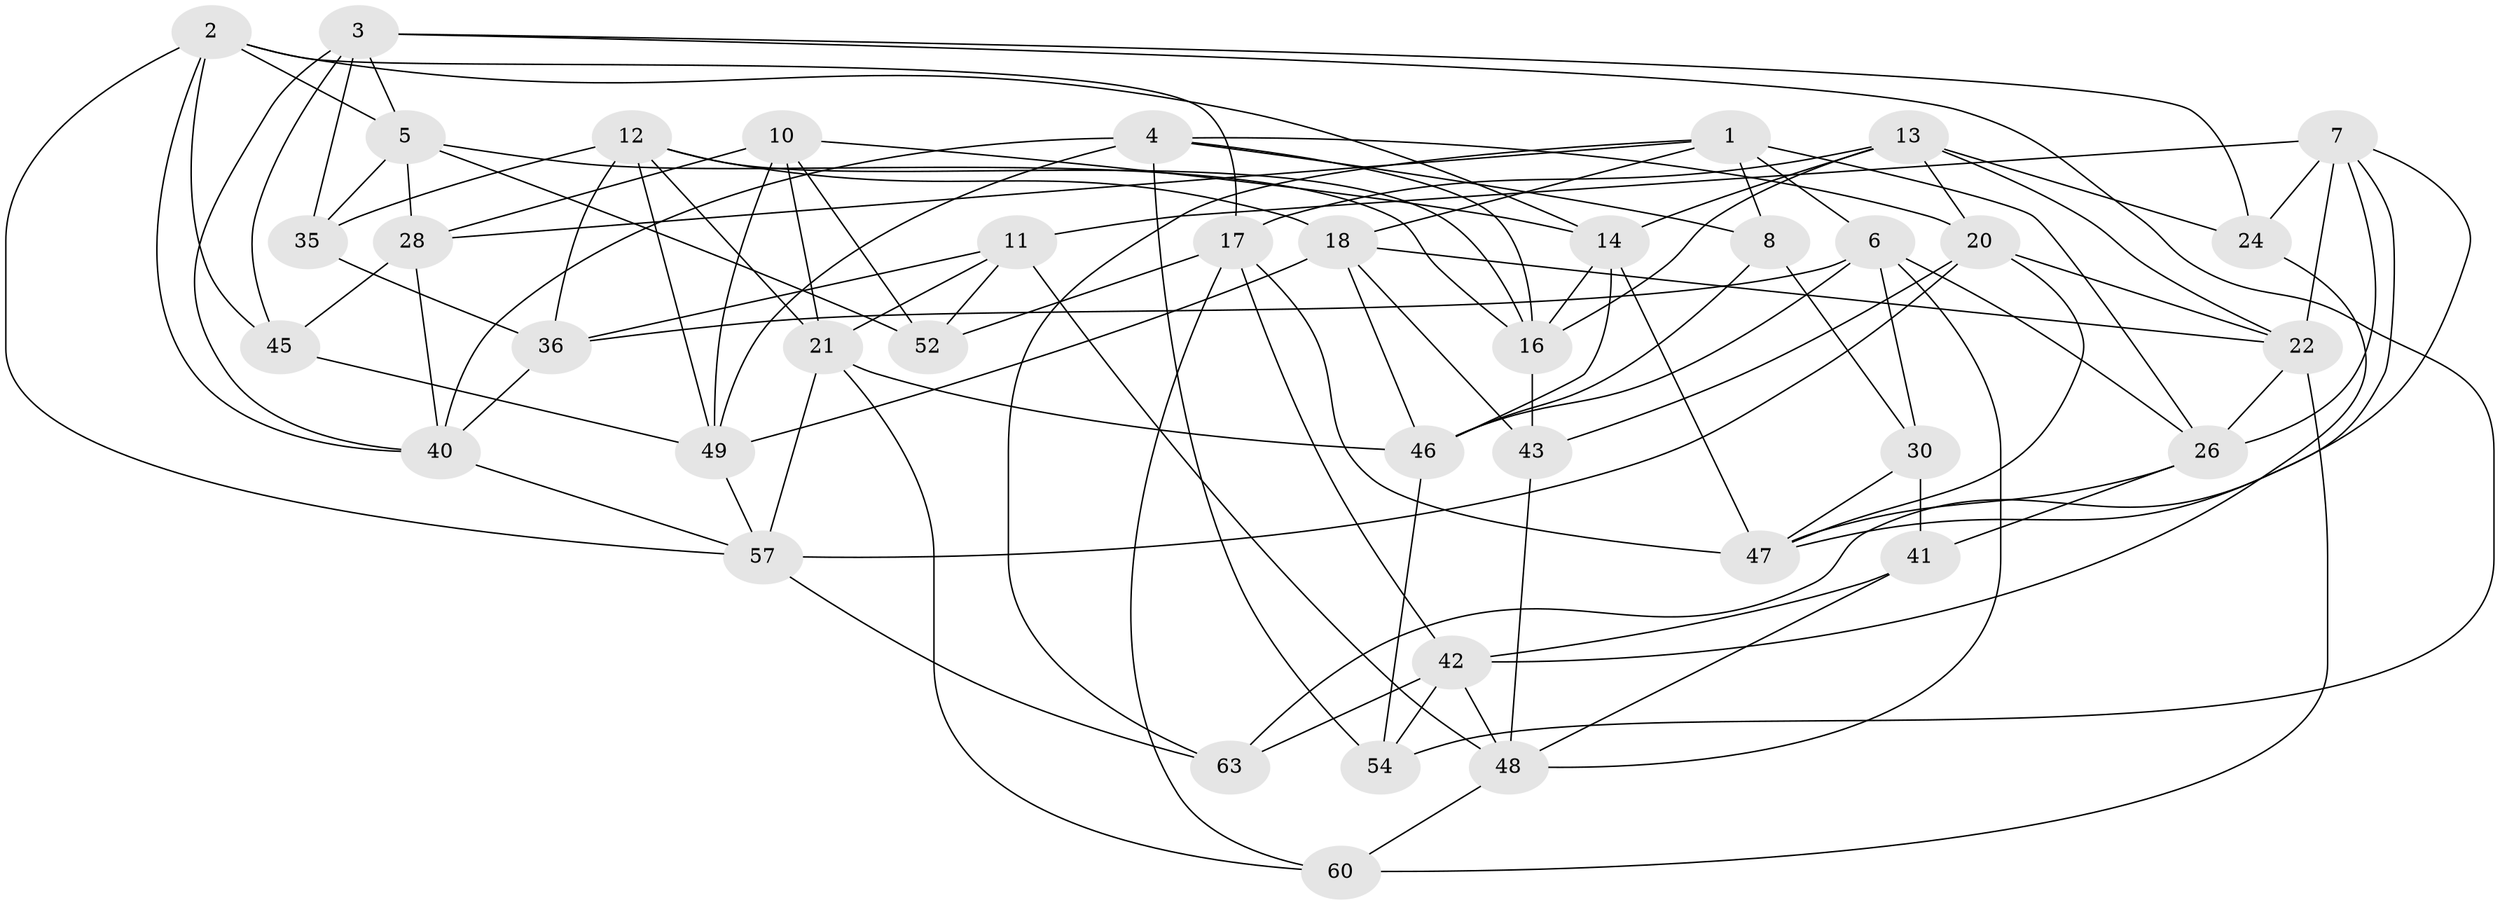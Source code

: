 // original degree distribution, {4: 1.0}
// Generated by graph-tools (version 1.1) at 2025/42/03/06/25 10:42:26]
// undirected, 39 vertices, 104 edges
graph export_dot {
graph [start="1"]
  node [color=gray90,style=filled];
  1 [super="+31"];
  2 [super="+58"];
  3 [super="+23"];
  4 [super="+56"];
  5 [super="+29"];
  6 [super="+53"];
  7 [super="+9"];
  8;
  10 [super="+15"];
  11 [super="+50"];
  12 [super="+44"];
  13 [super="+27"];
  14 [super="+25"];
  16 [super="+19"];
  17 [super="+33"];
  18 [super="+66"];
  20 [super="+38"];
  21 [super="+37"];
  22 [super="+34"];
  24;
  26 [super="+32"];
  28 [super="+55"];
  30;
  35;
  36 [super="+39"];
  40 [super="+65"];
  41;
  42 [super="+64"];
  43;
  45;
  46 [super="+62"];
  47 [super="+61"];
  48 [super="+51"];
  49 [super="+67"];
  52;
  54;
  57 [super="+59"];
  60;
  63;
  1 -- 28;
  1 -- 8;
  1 -- 26;
  1 -- 18;
  1 -- 6;
  1 -- 63;
  2 -- 57;
  2 -- 45;
  2 -- 14;
  2 -- 17;
  2 -- 5;
  2 -- 40;
  3 -- 35;
  3 -- 24;
  3 -- 45;
  3 -- 5;
  3 -- 54;
  3 -- 40;
  4 -- 54;
  4 -- 8;
  4 -- 16;
  4 -- 20;
  4 -- 49;
  4 -- 40;
  5 -- 52;
  5 -- 28;
  5 -- 16;
  5 -- 35;
  6 -- 30;
  6 -- 48;
  6 -- 46;
  6 -- 26;
  6 -- 36;
  7 -- 47;
  7 -- 63;
  7 -- 24;
  7 -- 11;
  7 -- 22;
  7 -- 26;
  8 -- 46;
  8 -- 30;
  10 -- 28 [weight=2];
  10 -- 49;
  10 -- 52;
  10 -- 14;
  10 -- 21;
  11 -- 21;
  11 -- 48;
  11 -- 52;
  11 -- 36 [weight=2];
  12 -- 21;
  12 -- 16;
  12 -- 49;
  12 -- 35;
  12 -- 36;
  12 -- 18;
  13 -- 24;
  13 -- 16;
  13 -- 20;
  13 -- 14;
  13 -- 17;
  13 -- 22;
  14 -- 16;
  14 -- 46;
  14 -- 47;
  16 -- 43;
  17 -- 47;
  17 -- 52;
  17 -- 42;
  17 -- 60;
  18 -- 46;
  18 -- 22;
  18 -- 49;
  18 -- 43;
  20 -- 22;
  20 -- 43;
  20 -- 47;
  20 -- 57;
  21 -- 46;
  21 -- 60;
  21 -- 57;
  22 -- 60;
  22 -- 26;
  24 -- 42;
  26 -- 47;
  26 -- 41;
  28 -- 40;
  28 -- 45;
  30 -- 41;
  30 -- 47;
  35 -- 36;
  36 -- 40;
  40 -- 57;
  41 -- 48;
  41 -- 42;
  42 -- 54;
  42 -- 63;
  42 -- 48;
  43 -- 48;
  45 -- 49;
  46 -- 54;
  48 -- 60;
  49 -- 57;
  57 -- 63;
}
